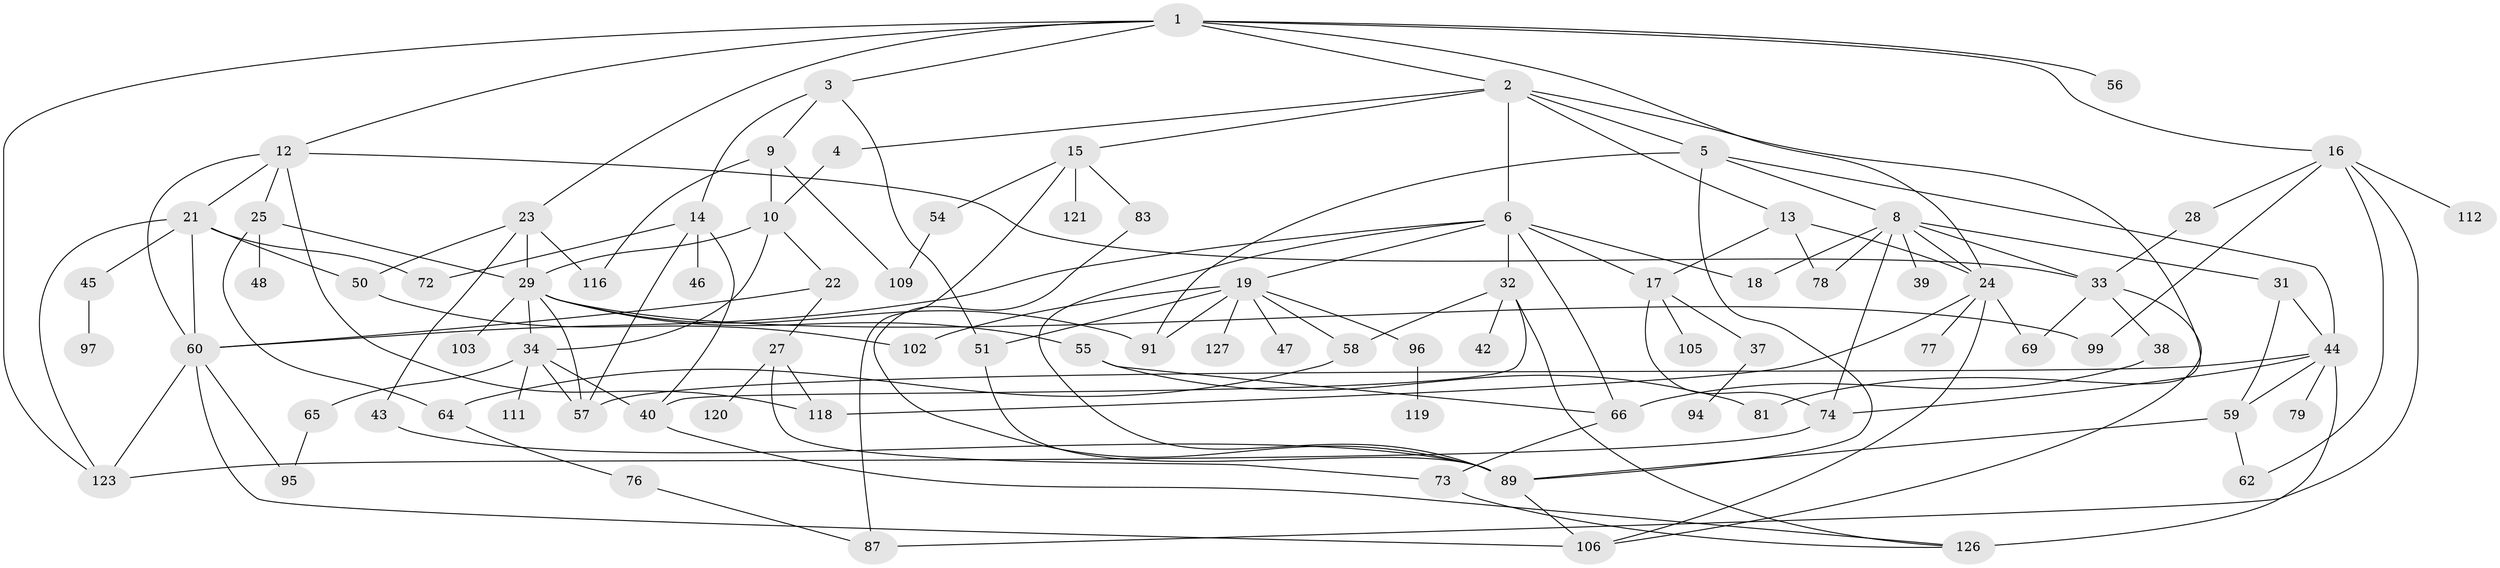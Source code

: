 // Generated by graph-tools (version 1.1) at 2025/23/03/03/25 07:23:32]
// undirected, 86 vertices, 144 edges
graph export_dot {
graph [start="1"]
  node [color=gray90,style=filled];
  1 [super="+86"];
  2 [super="+61"];
  3 [super="+7"];
  4 [super="+108"];
  5 [super="+11"];
  6 [super="+67"];
  8 [super="+26"];
  9 [super="+52"];
  10 [super="+117"];
  12 [super="+41"];
  13;
  14;
  15 [super="+92"];
  16 [super="+107"];
  17 [super="+20"];
  18;
  19 [super="+30"];
  21 [super="+70"];
  22 [super="+93"];
  23 [super="+71"];
  24 [super="+68"];
  25 [super="+53"];
  27 [super="+84"];
  28;
  29 [super="+80"];
  31;
  32 [super="+35"];
  33 [super="+36"];
  34 [super="+98"];
  37;
  38 [super="+49"];
  39;
  40 [super="+129"];
  42;
  43 [super="+128"];
  44 [super="+63"];
  45;
  46 [super="+85"];
  47;
  48;
  50;
  51;
  54;
  55 [super="+113"];
  56;
  57;
  58 [super="+124"];
  59 [super="+104"];
  60 [super="+75"];
  62;
  64 [super="+122"];
  65;
  66 [super="+110"];
  69;
  72;
  73;
  74 [super="+100"];
  76;
  77 [super="+90"];
  78 [super="+82"];
  79;
  81 [super="+101"];
  83;
  87 [super="+88"];
  89 [super="+114"];
  91 [super="+125"];
  94;
  95;
  96;
  97;
  99 [super="+115"];
  102;
  103;
  105 [super="+130"];
  106;
  109;
  111;
  112;
  116;
  118;
  119;
  120;
  121;
  123;
  126;
  127;
  1 -- 2;
  1 -- 3;
  1 -- 12;
  1 -- 16;
  1 -- 23;
  1 -- 56;
  1 -- 123;
  1 -- 24;
  2 -- 4;
  2 -- 5;
  2 -- 6;
  2 -- 13;
  2 -- 15;
  2 -- 81;
  3 -- 9;
  3 -- 14;
  3 -- 51;
  4 -- 10;
  5 -- 8;
  5 -- 89;
  5 -- 91;
  5 -- 44;
  6 -- 19;
  6 -- 32;
  6 -- 18;
  6 -- 89;
  6 -- 17;
  6 -- 60;
  6 -- 66;
  8 -- 18;
  8 -- 33;
  8 -- 78;
  8 -- 24;
  8 -- 74;
  8 -- 31;
  8 -- 39;
  9 -- 116;
  9 -- 10;
  9 -- 109;
  10 -- 22;
  10 -- 34;
  10 -- 29;
  12 -- 21;
  12 -- 25;
  12 -- 33;
  12 -- 118;
  12 -- 60;
  13 -- 17;
  13 -- 24;
  13 -- 78;
  14 -- 46;
  14 -- 57;
  14 -- 72;
  14 -- 40;
  15 -- 54;
  15 -- 83;
  15 -- 121;
  15 -- 87;
  16 -- 28;
  16 -- 62;
  16 -- 99;
  16 -- 112;
  16 -- 87;
  17 -- 37;
  17 -- 105;
  17 -- 74;
  19 -- 51;
  19 -- 91;
  19 -- 127 [weight=2];
  19 -- 102;
  19 -- 96;
  19 -- 58;
  19 -- 47;
  21 -- 45;
  21 -- 60;
  21 -- 72;
  21 -- 50;
  21 -- 123;
  22 -- 27;
  22 -- 60;
  23 -- 29;
  23 -- 43;
  23 -- 50;
  23 -- 116;
  24 -- 77;
  24 -- 118;
  24 -- 106;
  24 -- 69;
  25 -- 48;
  25 -- 29;
  25 -- 64;
  27 -- 73;
  27 -- 120;
  27 -- 118;
  28 -- 33;
  29 -- 34;
  29 -- 55 [weight=2];
  29 -- 57;
  29 -- 91;
  29 -- 99;
  29 -- 103;
  31 -- 44;
  31 -- 59;
  32 -- 58;
  32 -- 40;
  32 -- 42;
  32 -- 126;
  33 -- 38;
  33 -- 106;
  33 -- 69;
  34 -- 65;
  34 -- 40;
  34 -- 57;
  34 -- 111;
  37 -- 94;
  38 -- 66;
  40 -- 126;
  43 -- 89;
  44 -- 59;
  44 -- 57;
  44 -- 126;
  44 -- 79;
  44 -- 74;
  45 -- 97;
  50 -- 102;
  51 -- 89;
  54 -- 109;
  55 -- 66;
  55 -- 81;
  58 -- 64;
  59 -- 62;
  59 -- 89;
  60 -- 95;
  60 -- 106;
  60 -- 123;
  64 -- 76;
  65 -- 95;
  66 -- 73;
  73 -- 126;
  74 -- 123;
  76 -- 87;
  83 -- 89;
  89 -- 106;
  96 -- 119;
}
